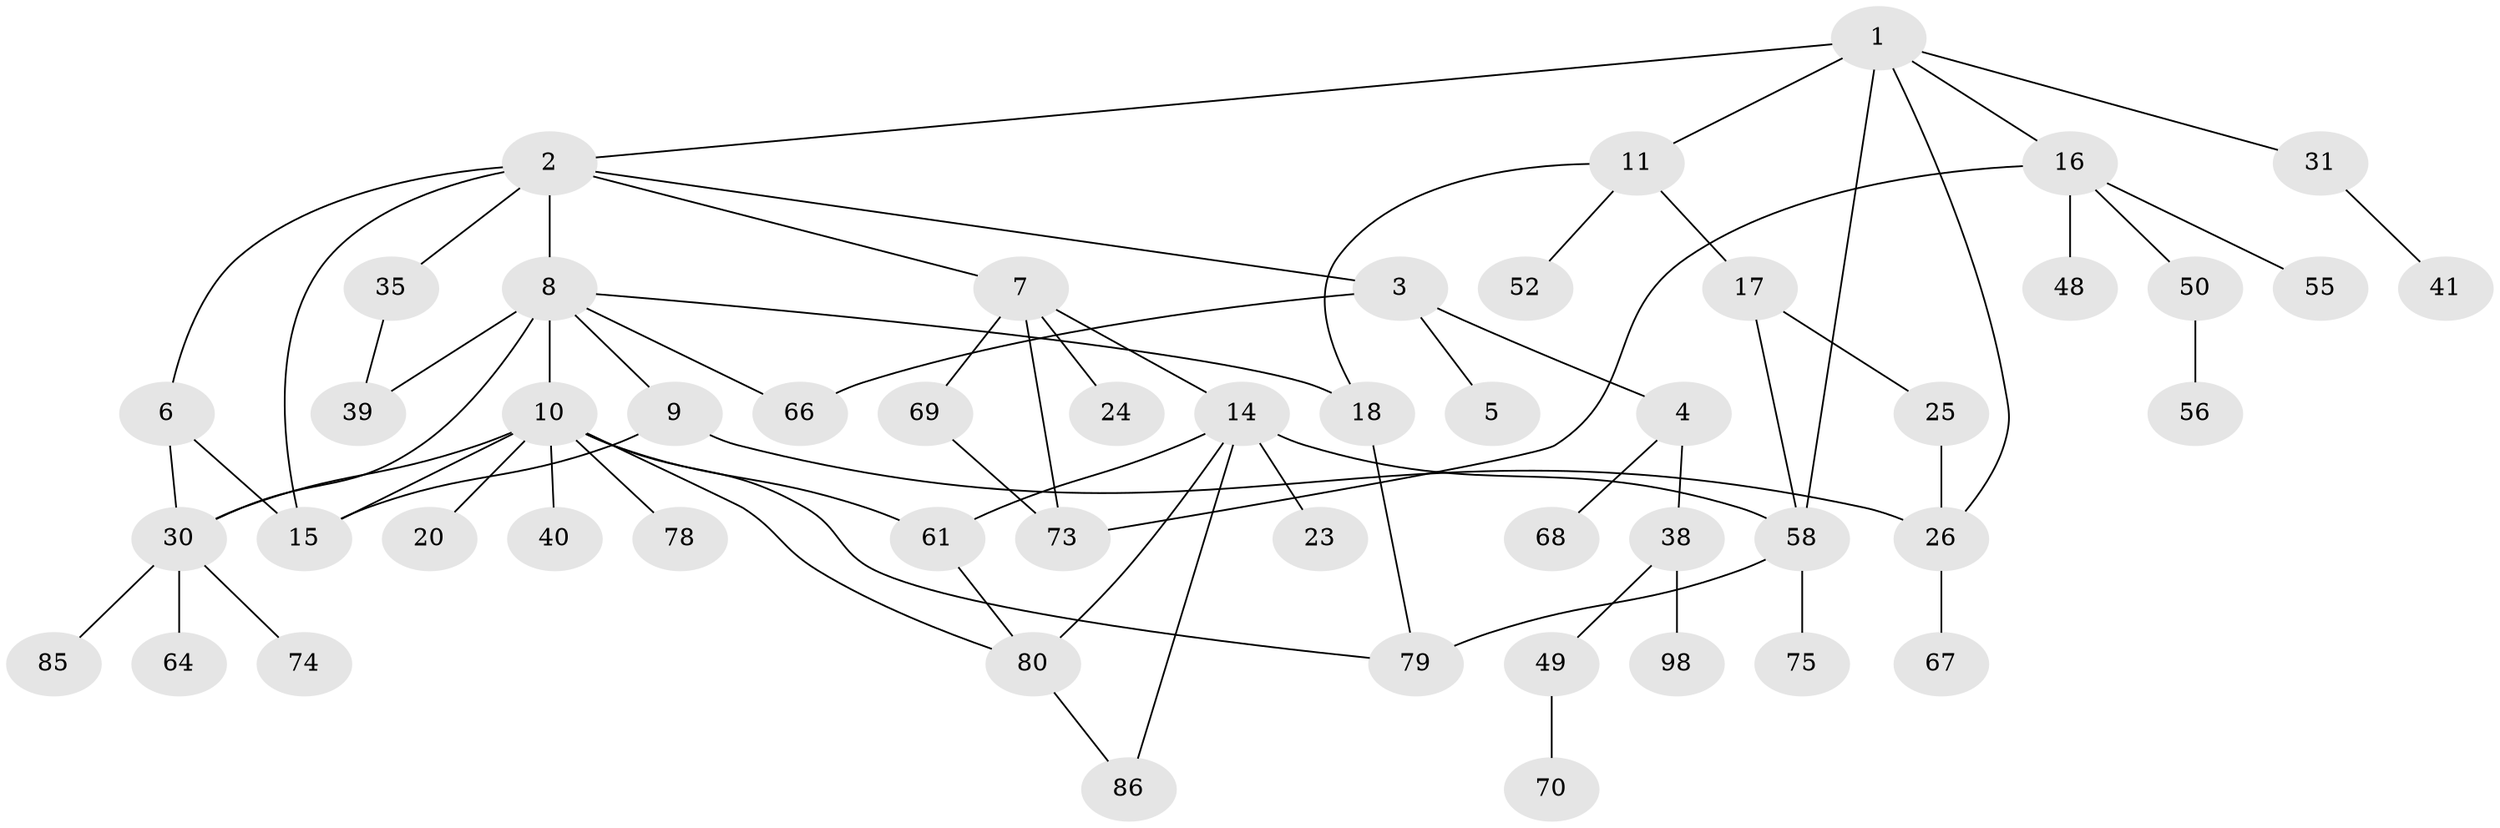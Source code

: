 // original degree distribution, {6: 0.049019607843137254, 7: 0.0196078431372549, 3: 0.18627450980392157, 2: 0.28431372549019607, 5: 0.0392156862745098, 4: 0.0784313725490196, 1: 0.3431372549019608}
// Generated by graph-tools (version 1.1) at 2025/13/03/09/25 04:13:33]
// undirected, 51 vertices, 70 edges
graph export_dot {
graph [start="1"]
  node [color=gray90,style=filled];
  1;
  2;
  3 [super="+89+96"];
  4;
  5 [super="+59"];
  6 [super="+44+62"];
  7 [super="+21"];
  8 [super="+72+13"];
  9;
  10 [super="+47+12+84+45"];
  11 [super="+53"];
  14 [super="+37+94+91"];
  15 [super="+33+19+87"];
  16 [super="+27+32"];
  17 [super="+22+77"];
  18;
  20 [super="+92+54"];
  23 [super="+81"];
  24;
  25 [super="+34"];
  26 [super="+29"];
  30 [super="+36+46+82"];
  31;
  35 [super="+63"];
  38 [super="+57"];
  39;
  40;
  41;
  48;
  49;
  50;
  52;
  55;
  56 [super="+102"];
  58 [super="+99+93+83"];
  61 [super="+90"];
  64;
  66;
  67 [super="+100"];
  68 [super="+71"];
  69;
  70;
  73;
  74 [super="+97"];
  75;
  78;
  79;
  80;
  85;
  86;
  98;
  1 -- 2;
  1 -- 11;
  1 -- 16;
  1 -- 26;
  1 -- 31;
  1 -- 58;
  2 -- 3;
  2 -- 6;
  2 -- 7;
  2 -- 8;
  2 -- 35;
  2 -- 15;
  3 -- 4;
  3 -- 5;
  3 -- 66;
  4 -- 38;
  4 -- 68;
  6 -- 15;
  6 -- 30;
  7 -- 14;
  7 -- 24;
  7 -- 69;
  7 -- 73;
  8 -- 9;
  8 -- 10;
  8 -- 18;
  8 -- 39;
  8 -- 66;
  8 -- 30 [weight=2];
  9 -- 15 [weight=2];
  9 -- 26;
  10 -- 40;
  10 -- 61;
  10 -- 20;
  10 -- 30;
  10 -- 79;
  10 -- 78;
  10 -- 15;
  10 -- 80;
  11 -- 17;
  11 -- 18;
  11 -- 52;
  14 -- 23;
  14 -- 80;
  14 -- 86;
  14 -- 58;
  14 -- 61;
  16 -- 48;
  16 -- 50;
  16 -- 73;
  16 -- 55;
  17 -- 25;
  17 -- 58;
  18 -- 79;
  25 -- 26;
  26 -- 67;
  30 -- 64;
  30 -- 74;
  30 -- 85;
  31 -- 41;
  35 -- 39;
  38 -- 49;
  38 -- 98;
  49 -- 70;
  50 -- 56;
  58 -- 75;
  58 -- 79;
  61 -- 80;
  69 -- 73;
  80 -- 86;
}
